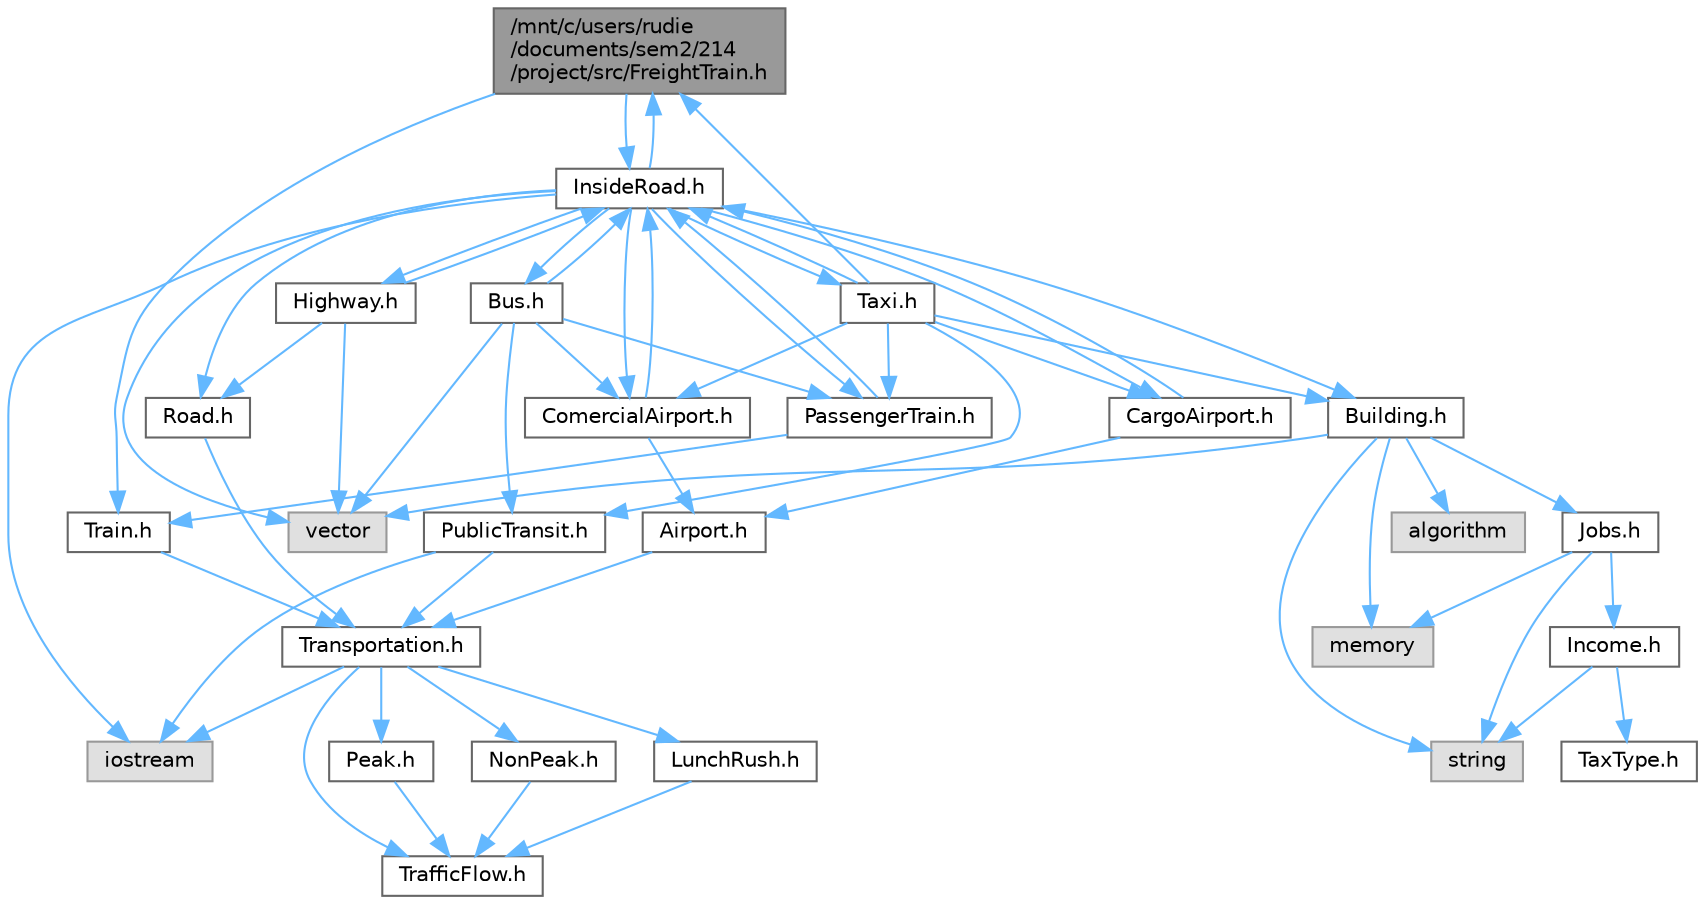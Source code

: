 digraph "/mnt/c/users/rudie/documents/sem2/214/project/src/FreightTrain.h"
{
 // LATEX_PDF_SIZE
  bgcolor="transparent";
  edge [fontname=Helvetica,fontsize=10,labelfontname=Helvetica,labelfontsize=10];
  node [fontname=Helvetica,fontsize=10,shape=box,height=0.2,width=0.4];
  Node1 [id="Node000001",label="/mnt/c/users/rudie\l/documents/sem2/214\l/project/src/FreightTrain.h",height=0.2,width=0.4,color="gray40", fillcolor="grey60", style="filled", fontcolor="black",tooltip="Header file for the FreightTrain class."];
  Node1 -> Node2 [id="edge58_Node000001_Node000002",color="steelblue1",style="solid",tooltip=" "];
  Node2 [id="Node000002",label="Train.h",height=0.2,width=0.4,color="grey40", fillcolor="white", style="filled",URL="$Train_8h.html",tooltip="Header file for the Train class."];
  Node2 -> Node3 [id="edge59_Node000002_Node000003",color="steelblue1",style="solid",tooltip=" "];
  Node3 [id="Node000003",label="Transportation.h",height=0.2,width=0.4,color="grey40", fillcolor="white", style="filled",URL="$Transportation_8h.html",tooltip="Header file for the Transportation class."];
  Node3 -> Node4 [id="edge60_Node000003_Node000004",color="steelblue1",style="solid",tooltip=" "];
  Node4 [id="Node000004",label="iostream",height=0.2,width=0.4,color="grey60", fillcolor="#E0E0E0", style="filled",tooltip=" "];
  Node3 -> Node5 [id="edge61_Node000003_Node000005",color="steelblue1",style="solid",tooltip=" "];
  Node5 [id="Node000005",label="TrafficFlow.h",height=0.2,width=0.4,color="grey40", fillcolor="white", style="filled",URL="$TrafficFlow_8h.html",tooltip="Defines the TrafficFlow interface for traffic flow measurement."];
  Node3 -> Node6 [id="edge62_Node000003_Node000006",color="steelblue1",style="solid",tooltip=" "];
  Node6 [id="Node000006",label="Peak.h",height=0.2,width=0.4,color="grey40", fillcolor="white", style="filled",URL="$Peak_8h.html",tooltip="Header file for the Peak class, which inherits from TrafficFlow."];
  Node6 -> Node5 [id="edge63_Node000006_Node000005",color="steelblue1",style="solid",tooltip=" "];
  Node3 -> Node7 [id="edge64_Node000003_Node000007",color="steelblue1",style="solid",tooltip=" "];
  Node7 [id="Node000007",label="NonPeak.h",height=0.2,width=0.4,color="grey40", fillcolor="white", style="filled",URL="$NonPeak_8h.html",tooltip="Header file for the NonPeak class."];
  Node7 -> Node5 [id="edge65_Node000007_Node000005",color="steelblue1",style="solid",tooltip=" "];
  Node3 -> Node8 [id="edge66_Node000003_Node000008",color="steelblue1",style="solid",tooltip=" "];
  Node8 [id="Node000008",label="LunchRush.h",height=0.2,width=0.4,color="grey40", fillcolor="white", style="filled",URL="$LunchRush_8h.html",tooltip="Header file for the LunchRush class."];
  Node8 -> Node5 [id="edge67_Node000008_Node000005",color="steelblue1",style="solid",tooltip=" "];
  Node1 -> Node9 [id="edge68_Node000001_Node000009",color="steelblue1",style="solid",tooltip=" "];
  Node9 [id="Node000009",label="InsideRoad.h",height=0.2,width=0.4,color="grey40", fillcolor="white", style="filled",URL="$InsideRoad_8h.html",tooltip="Header file for the InsideRoad class."];
  Node9 -> Node10 [id="edge69_Node000009_Node000010",color="steelblue1",style="solid",tooltip=" "];
  Node10 [id="Node000010",label="vector",height=0.2,width=0.4,color="grey60", fillcolor="#E0E0E0", style="filled",tooltip=" "];
  Node9 -> Node4 [id="edge70_Node000009_Node000004",color="steelblue1",style="solid",tooltip=" "];
  Node9 -> Node11 [id="edge71_Node000009_Node000011",color="steelblue1",style="solid",tooltip=" "];
  Node11 [id="Node000011",label="Road.h",height=0.2,width=0.4,color="grey40", fillcolor="white", style="filled",URL="$Road_8h.html",tooltip="Defines the Road class which inherits from the Transportation class."];
  Node11 -> Node3 [id="edge72_Node000011_Node000003",color="steelblue1",style="solid",tooltip=" "];
  Node9 -> Node12 [id="edge73_Node000009_Node000012",color="steelblue1",style="solid",tooltip=" "];
  Node12 [id="Node000012",label="Highway.h",height=0.2,width=0.4,color="grey40", fillcolor="white", style="filled",URL="$Highway_8h.html",tooltip="Header file for the Highway class."];
  Node12 -> Node10 [id="edge74_Node000012_Node000010",color="steelblue1",style="solid",tooltip=" "];
  Node12 -> Node11 [id="edge75_Node000012_Node000011",color="steelblue1",style="solid",tooltip=" "];
  Node12 -> Node9 [id="edge76_Node000012_Node000009",color="steelblue1",style="solid",tooltip=" "];
  Node9 -> Node13 [id="edge77_Node000009_Node000013",color="steelblue1",style="solid",tooltip=" "];
  Node13 [id="Node000013",label="Bus.h",height=0.2,width=0.4,color="grey40", fillcolor="white", style="filled",URL="$Bus_8h.html",tooltip="Header file for the Bus class."];
  Node13 -> Node10 [id="edge78_Node000013_Node000010",color="steelblue1",style="solid",tooltip=" "];
  Node13 -> Node14 [id="edge79_Node000013_Node000014",color="steelblue1",style="solid",tooltip=" "];
  Node14 [id="Node000014",label="PublicTransit.h",height=0.2,width=0.4,color="grey40", fillcolor="white", style="filled",URL="$PublicTransit_8h.html",tooltip="Header file for the PublicTransit class."];
  Node14 -> Node4 [id="edge80_Node000014_Node000004",color="steelblue1",style="solid",tooltip=" "];
  Node14 -> Node3 [id="edge81_Node000014_Node000003",color="steelblue1",style="solid",tooltip=" "];
  Node13 -> Node9 [id="edge82_Node000013_Node000009",color="steelblue1",style="solid",tooltip=" "];
  Node13 -> Node15 [id="edge83_Node000013_Node000015",color="steelblue1",style="solid",tooltip=" "];
  Node15 [id="Node000015",label="ComercialAirport.h",height=0.2,width=0.4,color="grey40", fillcolor="white", style="filled",URL="$ComercialAirport_8h.html",tooltip="Defines the ComercialAirport class which inherits from the Airport class."];
  Node15 -> Node16 [id="edge84_Node000015_Node000016",color="steelblue1",style="solid",tooltip=" "];
  Node16 [id="Node000016",label="Airport.h",height=0.2,width=0.4,color="grey40", fillcolor="white", style="filled",URL="$Airport_8h.html",tooltip="Defines the Airport class which inherits from the Transportation class."];
  Node16 -> Node3 [id="edge85_Node000016_Node000003",color="steelblue1",style="solid",tooltip=" "];
  Node15 -> Node9 [id="edge86_Node000015_Node000009",color="steelblue1",style="solid",tooltip=" "];
  Node13 -> Node17 [id="edge87_Node000013_Node000017",color="steelblue1",style="solid",tooltip=" "];
  Node17 [id="Node000017",label="PassengerTrain.h",height=0.2,width=0.4,color="grey40", fillcolor="white", style="filled",URL="$PassengerTrain_8h.html",tooltip="Header file for the PassengerTrain class."];
  Node17 -> Node2 [id="edge88_Node000017_Node000002",color="steelblue1",style="solid",tooltip=" "];
  Node17 -> Node9 [id="edge89_Node000017_Node000009",color="steelblue1",style="solid",tooltip=" "];
  Node9 -> Node18 [id="edge90_Node000009_Node000018",color="steelblue1",style="solid",tooltip=" "];
  Node18 [id="Node000018",label="Taxi.h",height=0.2,width=0.4,color="grey40", fillcolor="white", style="filled",URL="$Taxi_8h.html",tooltip="Header file for the Taxi class, which represents a taxi in a public transit system."];
  Node18 -> Node14 [id="edge91_Node000018_Node000014",color="steelblue1",style="solid",tooltip=" "];
  Node18 -> Node9 [id="edge92_Node000018_Node000009",color="steelblue1",style="solid",tooltip=" "];
  Node18 -> Node15 [id="edge93_Node000018_Node000015",color="steelblue1",style="solid",tooltip=" "];
  Node18 -> Node19 [id="edge94_Node000018_Node000019",color="steelblue1",style="solid",tooltip=" "];
  Node19 [id="Node000019",label="CargoAirport.h",height=0.2,width=0.4,color="grey40", fillcolor="white", style="filled",URL="$CargoAirport_8h.html",tooltip="Header file for the CargoAirport class."];
  Node19 -> Node16 [id="edge95_Node000019_Node000016",color="steelblue1",style="solid",tooltip=" "];
  Node19 -> Node9 [id="edge96_Node000019_Node000009",color="steelblue1",style="solid",tooltip=" "];
  Node18 -> Node1 [id="edge97_Node000018_Node000001",color="steelblue1",style="solid",tooltip=" "];
  Node18 -> Node17 [id="edge98_Node000018_Node000017",color="steelblue1",style="solid",tooltip=" "];
  Node18 -> Node20 [id="edge99_Node000018_Node000020",color="steelblue1",style="solid",tooltip=" "];
  Node20 [id="Node000020",label="Building.h",height=0.2,width=0.4,color="grey40", fillcolor="white", style="filled",URL="$Building_8h.html",tooltip="Definition of the Building class."];
  Node20 -> Node21 [id="edge100_Node000020_Node000021",color="steelblue1",style="solid",tooltip=" "];
  Node21 [id="Node000021",label="string",height=0.2,width=0.4,color="grey60", fillcolor="#E0E0E0", style="filled",tooltip=" "];
  Node20 -> Node10 [id="edge101_Node000020_Node000010",color="steelblue1",style="solid",tooltip=" "];
  Node20 -> Node22 [id="edge102_Node000020_Node000022",color="steelblue1",style="solid",tooltip=" "];
  Node22 [id="Node000022",label="memory",height=0.2,width=0.4,color="grey60", fillcolor="#E0E0E0", style="filled",tooltip=" "];
  Node20 -> Node23 [id="edge103_Node000020_Node000023",color="steelblue1",style="solid",tooltip=" "];
  Node23 [id="Node000023",label="algorithm",height=0.2,width=0.4,color="grey60", fillcolor="#E0E0E0", style="filled",tooltip=" "];
  Node20 -> Node24 [id="edge104_Node000020_Node000024",color="steelblue1",style="solid",tooltip=" "];
  Node24 [id="Node000024",label="Jobs.h",height=0.2,width=0.4,color="grey40", fillcolor="white", style="filled",URL="$Jobs_8h.html",tooltip="Definition of the Jobs class."];
  Node24 -> Node22 [id="edge105_Node000024_Node000022",color="steelblue1",style="solid",tooltip=" "];
  Node24 -> Node25 [id="edge106_Node000024_Node000025",color="steelblue1",style="solid",tooltip=" "];
  Node25 [id="Node000025",label="Income.h",height=0.2,width=0.4,color="grey40", fillcolor="white", style="filled",URL="$Income_8h.html",tooltip="Definition of the Income class."];
  Node25 -> Node26 [id="edge107_Node000025_Node000026",color="steelblue1",style="solid",tooltip=" "];
  Node26 [id="Node000026",label="TaxType.h",height=0.2,width=0.4,color="grey40", fillcolor="white", style="filled",URL="$TaxType_8h_source.html",tooltip=" "];
  Node25 -> Node21 [id="edge108_Node000025_Node000021",color="steelblue1",style="solid",tooltip=" "];
  Node24 -> Node21 [id="edge109_Node000024_Node000021",color="steelblue1",style="solid",tooltip=" "];
  Node9 -> Node15 [id="edge110_Node000009_Node000015",color="steelblue1",style="solid",tooltip=" "];
  Node9 -> Node19 [id="edge111_Node000009_Node000019",color="steelblue1",style="solid",tooltip=" "];
  Node9 -> Node17 [id="edge112_Node000009_Node000017",color="steelblue1",style="solid",tooltip=" "];
  Node9 -> Node1 [id="edge113_Node000009_Node000001",color="steelblue1",style="solid",tooltip=" "];
  Node9 -> Node20 [id="edge114_Node000009_Node000020",color="steelblue1",style="solid",tooltip=" "];
}
